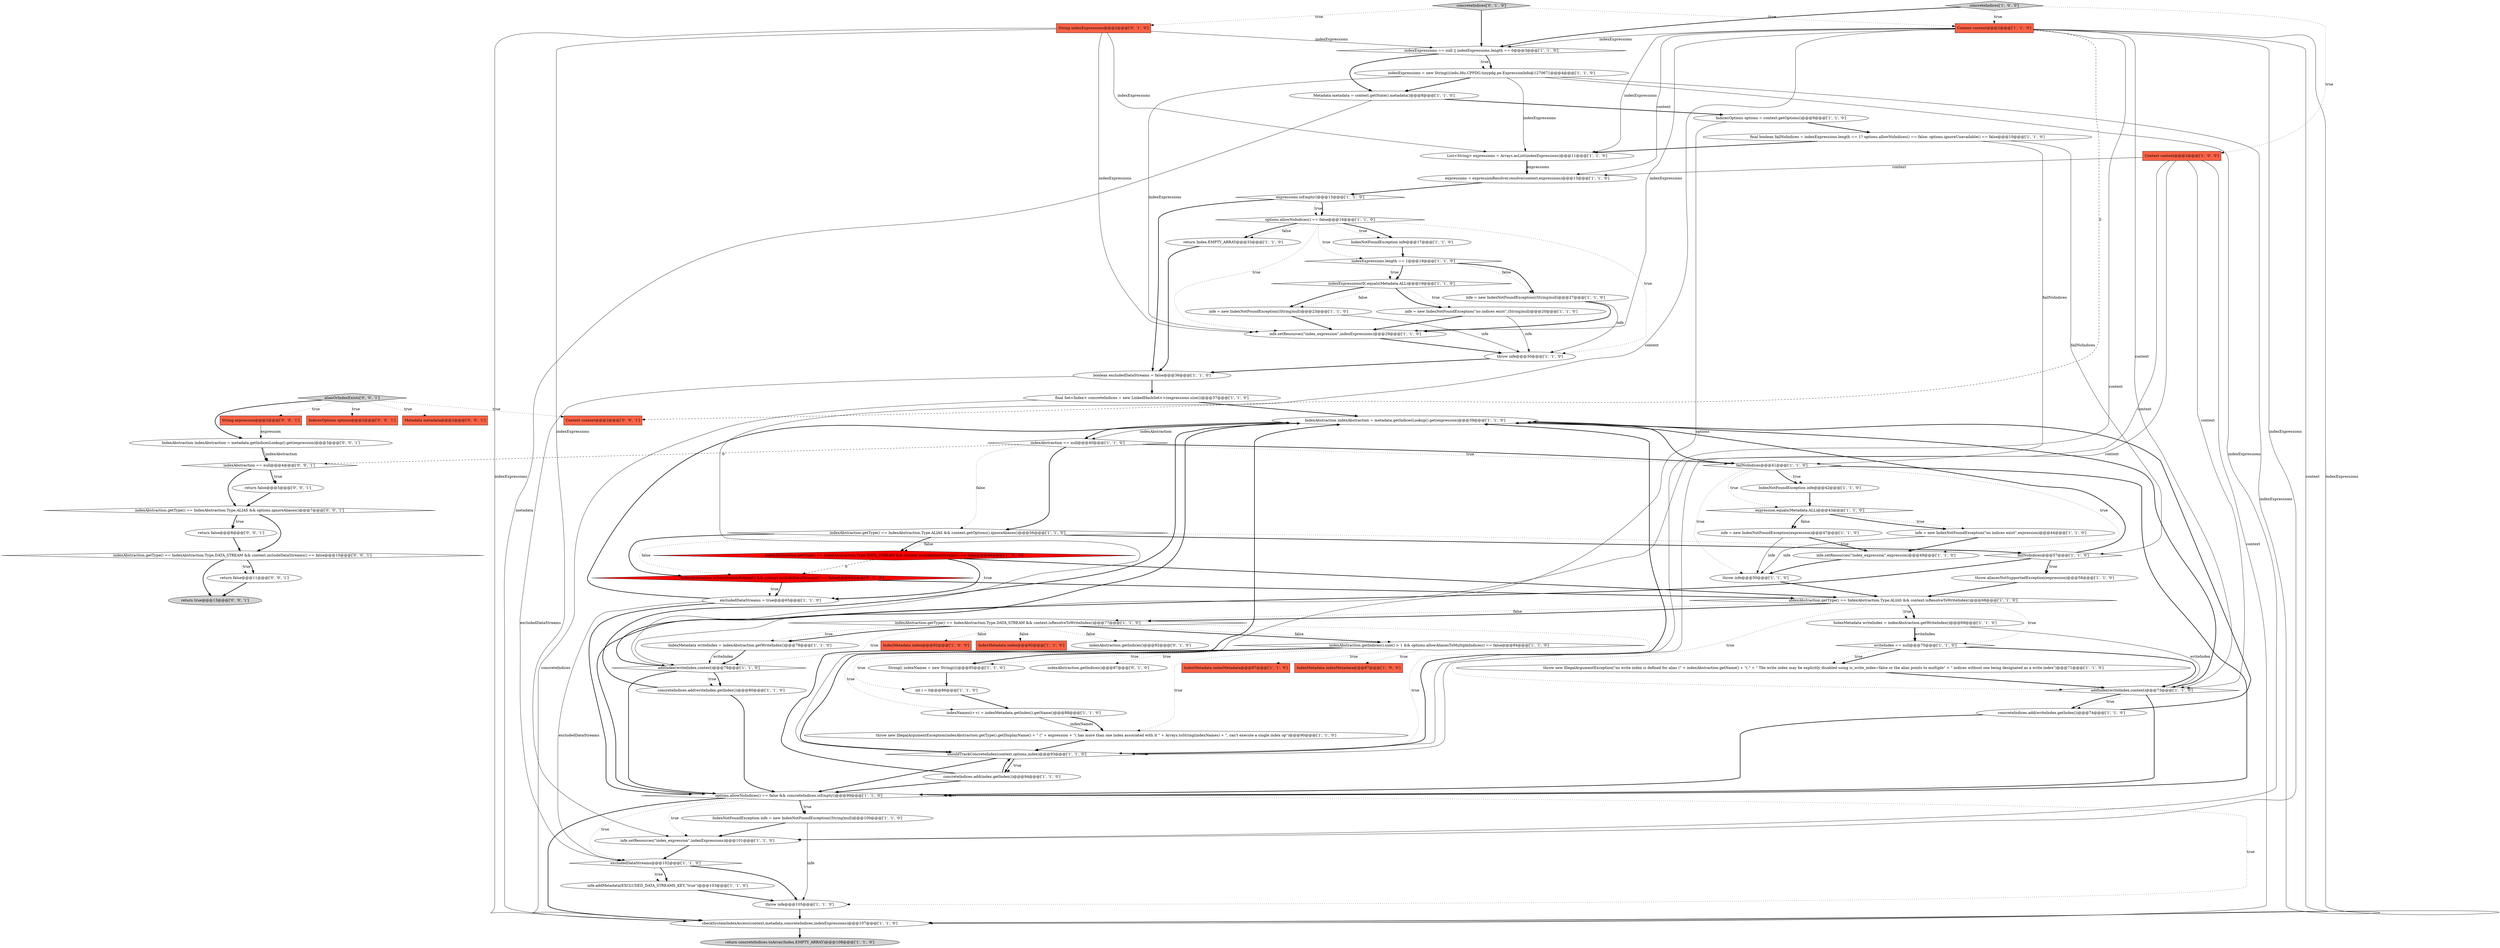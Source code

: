 digraph {
18 [style = filled, label = "indexExpressions(0(.equals(Metadata.ALL)@@@19@@@['1', '1', '0']", fillcolor = white, shape = diamond image = "AAA0AAABBB1BBB"];
30 [style = filled, label = "indexAbstraction.getType() == IndexAbstraction.Type.ALIAS && context.isResolveToWriteIndex()@@@68@@@['1', '1', '0']", fillcolor = white, shape = diamond image = "AAA0AAABBB1BBB"];
65 [style = filled, label = "addIndex(writeIndex,context)@@@73@@@['1', '1', '0']", fillcolor = white, shape = diamond image = "AAA0AAABBB1BBB"];
74 [style = filled, label = "indexAbstraction.getType() == IndexAbstraction.Type.ALIAS && options.ignoreAliases()@@@7@@@['0', '0', '1']", fillcolor = white, shape = diamond image = "AAA0AAABBB3BBB"];
63 [style = filled, label = "int i = 0@@@86@@@['1', '1', '0']", fillcolor = white, shape = ellipse image = "AAA0AAABBB1BBB"];
50 [style = filled, label = "addIndex(writeIndex,context)@@@79@@@['1', '1', '0']", fillcolor = white, shape = diamond image = "AAA0AAABBB1BBB"];
13 [style = filled, label = "IndexMetadata index@@@92@@@['1', '0', '0']", fillcolor = tomato, shape = box image = "AAA0AAABBB1BBB"];
28 [style = filled, label = "concreteIndices.add(writeIndex.getIndex())@@@74@@@['1', '1', '0']", fillcolor = white, shape = ellipse image = "AAA0AAABBB1BBB"];
45 [style = filled, label = "Context context@@@2@@@['1', '0', '0']", fillcolor = tomato, shape = box image = "AAA0AAABBB1BBB"];
52 [style = filled, label = "IndexAbstraction indexAbstraction = metadata.getIndicesLookup().get(expression)@@@39@@@['1', '1', '0']", fillcolor = white, shape = ellipse image = "AAA0AAABBB1BBB"];
0 [style = filled, label = "failNoIndices@@@57@@@['1', '1', '0']", fillcolor = white, shape = diamond image = "AAA0AAABBB1BBB"];
29 [style = filled, label = "indexNames(i++( = indexMetadata.getIndex().getName()@@@88@@@['1', '1', '0']", fillcolor = white, shape = ellipse image = "AAA0AAABBB1BBB"];
2 [style = filled, label = "IndexNotFoundException infe = new IndexNotFoundException((String)null)@@@100@@@['1', '1', '0']", fillcolor = white, shape = ellipse image = "AAA0AAABBB1BBB"];
64 [style = filled, label = "infe.setResources(\"index_expression\",indexExpressions)@@@29@@@['1', '1', '0']", fillcolor = white, shape = ellipse image = "AAA0AAABBB1BBB"];
32 [style = filled, label = "infe.setResources(\"index_expression\",indexExpressions)@@@101@@@['1', '1', '0']", fillcolor = white, shape = ellipse image = "AAA0AAABBB1BBB"];
38 [style = filled, label = "List<String> expressions = Arrays.asList(indexExpressions)@@@11@@@['1', '1', '0']", fillcolor = white, shape = ellipse image = "AAA0AAABBB1BBB"];
22 [style = filled, label = "indexAbstraction.getType() == IndexAbstraction.Type.DATA_STREAM && context.includeDataStreams() == false@@@64@@@['1', '0', '0']", fillcolor = red, shape = diamond image = "AAA1AAABBB1BBB"];
31 [style = filled, label = "IndexMetadata index@@@92@@@['1', '1', '0']", fillcolor = tomato, shape = box image = "AAA0AAABBB1BBB"];
35 [style = filled, label = "IndexMetadata writeIndex = indexAbstraction.getWriteIndex()@@@78@@@['1', '1', '0']", fillcolor = white, shape = ellipse image = "AAA0AAABBB1BBB"];
44 [style = filled, label = "expression.equals(Metadata.ALL)@@@43@@@['1', '1', '0']", fillcolor = white, shape = diamond image = "AAA0AAABBB1BBB"];
82 [style = filled, label = "return false@@@5@@@['0', '0', '1']", fillcolor = white, shape = ellipse image = "AAA0AAABBB3BBB"];
83 [style = filled, label = "Context context@@@2@@@['0', '0', '1']", fillcolor = tomato, shape = box image = "AAA0AAABBB3BBB"];
68 [style = filled, label = "concreteIndices['0', '1', '0']", fillcolor = lightgray, shape = diamond image = "AAA0AAABBB2BBB"];
53 [style = filled, label = "Metadata metadata = context.getState().metadata()@@@8@@@['1', '1', '0']", fillcolor = white, shape = ellipse image = "AAA0AAABBB1BBB"];
76 [style = filled, label = "indexAbstraction == null@@@4@@@['0', '0', '1']", fillcolor = white, shape = diamond image = "AAA0AAABBB3BBB"];
70 [style = filled, label = "indexAbstraction.getIndices()@@@92@@@['0', '1', '0']", fillcolor = white, shape = ellipse image = "AAA0AAABBB2BBB"];
24 [style = filled, label = "indexAbstraction == null@@@40@@@['1', '1', '0']", fillcolor = white, shape = diamond image = "AAA0AAABBB1BBB"];
21 [style = filled, label = "return Index.EMPTY_ARRAY@@@33@@@['1', '1', '0']", fillcolor = white, shape = ellipse image = "AAA0AAABBB1BBB"];
23 [style = filled, label = "writeIndex == null@@@70@@@['1', '1', '0']", fillcolor = white, shape = diamond image = "AAA0AAABBB1BBB"];
3 [style = filled, label = "expressions = expressionResolver.resolve(context,expressions)@@@13@@@['1', '1', '0']", fillcolor = white, shape = ellipse image = "AAA0AAABBB1BBB"];
48 [style = filled, label = "boolean excludedDataStreams = false@@@36@@@['1', '1', '0']", fillcolor = white, shape = ellipse image = "AAA0AAABBB1BBB"];
60 [style = filled, label = "expressions.isEmpty()@@@15@@@['1', '1', '0']", fillcolor = white, shape = diamond image = "AAA0AAABBB1BBB"];
71 [style = filled, label = "return false@@@8@@@['0', '0', '1']", fillcolor = white, shape = ellipse image = "AAA0AAABBB3BBB"];
67 [style = filled, label = "String indexExpressions@@@2@@@['0', '1', '0']", fillcolor = tomato, shape = box image = "AAA0AAABBB2BBB"];
73 [style = filled, label = "Metadata metadata@@@2@@@['0', '0', '1']", fillcolor = tomato, shape = box image = "AAA0AAABBB3BBB"];
56 [style = filled, label = "throw aliasesNotSupportedException(expression)@@@58@@@['1', '1', '0']", fillcolor = white, shape = ellipse image = "AAA0AAABBB1BBB"];
77 [style = filled, label = "indexAbstraction.getType() == IndexAbstraction.Type.DATA_STREAM && context.includeDataStreams() == false@@@10@@@['0', '0', '1']", fillcolor = white, shape = diamond image = "AAA0AAABBB3BBB"];
58 [style = filled, label = "indexAbstraction.getIndices().size() > 1 && options.allowAliasesToMultipleIndices() == false@@@84@@@['1', '1', '0']", fillcolor = white, shape = diamond image = "AAA0AAABBB1BBB"];
6 [style = filled, label = "throw new IllegalArgumentException(\"no write index is defined for alias (\" + indexAbstraction.getName() + \"(.\" + \" The write index may be explicitly disabled using is_write_index=false or the alias points to multiple\" + \" indices without one being designated as a write index\")@@@71@@@['1', '1', '0']", fillcolor = white, shape = ellipse image = "AAA0AAABBB1BBB"];
1 [style = filled, label = "IndexNotFoundException infe@@@42@@@['1', '1', '0']", fillcolor = white, shape = ellipse image = "AAA0AAABBB1BBB"];
5 [style = filled, label = "IndexMetadata writeIndex = indexAbstraction.getWriteIndex()@@@69@@@['1', '1', '0']", fillcolor = white, shape = ellipse image = "AAA0AAABBB1BBB"];
15 [style = filled, label = "IndexNotFoundException infe@@@17@@@['1', '1', '0']", fillcolor = white, shape = ellipse image = "AAA0AAABBB1BBB"];
61 [style = filled, label = "indexAbstraction.getType() == IndexAbstraction.Type.DATA_STREAM && context.isResolveToWriteIndex()@@@77@@@['1', '1', '0']", fillcolor = white, shape = diamond image = "AAA0AAABBB1BBB"];
62 [style = filled, label = "infe = new IndexNotFoundException(\"no indices exist\",expression)@@@44@@@['1', '1', '0']", fillcolor = white, shape = ellipse image = "AAA0AAABBB1BBB"];
69 [style = filled, label = "indexAbstraction.isDataStreamRelated() && context.includeDataStreams() == false@@@64@@@['0', '1', '0']", fillcolor = red, shape = diamond image = "AAA1AAABBB2BBB"];
7 [style = filled, label = "final Set<Index> concreteIndices = new LinkedHashSet<>(expressions.size())@@@37@@@['1', '1', '0']", fillcolor = white, shape = ellipse image = "AAA0AAABBB1BBB"];
27 [style = filled, label = "checkSystemIndexAccess(context,metadata,concreteIndices,indexExpressions)@@@107@@@['1', '1', '0']", fillcolor = white, shape = ellipse image = "AAA0AAABBB1BBB"];
49 [style = filled, label = "infe.setResources(\"index_expression\",expression)@@@49@@@['1', '1', '0']", fillcolor = white, shape = ellipse image = "AAA0AAABBB1BBB"];
41 [style = filled, label = "infe = new IndexNotFoundException(\"no indices exist\",(String)null)@@@20@@@['1', '1', '0']", fillcolor = white, shape = ellipse image = "AAA0AAABBB1BBB"];
57 [style = filled, label = "excludedDataStreams = true@@@65@@@['1', '1', '0']", fillcolor = white, shape = ellipse image = "AAA0AAABBB1BBB"];
9 [style = filled, label = "indexExpressions.length == 1@@@18@@@['1', '1', '0']", fillcolor = white, shape = diamond image = "AAA0AAABBB1BBB"];
55 [style = filled, label = "Context context@@@2@@@['1', '1', '0']", fillcolor = tomato, shape = box image = "AAA0AAABBB1BBB"];
75 [style = filled, label = "String expression@@@2@@@['0', '0', '1']", fillcolor = tomato, shape = box image = "AAA0AAABBB3BBB"];
40 [style = filled, label = "infe = new IndexNotFoundException((String)null)@@@23@@@['1', '1', '0']", fillcolor = white, shape = ellipse image = "AAA0AAABBB1BBB"];
54 [style = filled, label = "throw infe@@@50@@@['1', '1', '0']", fillcolor = white, shape = ellipse image = "AAA0AAABBB1BBB"];
81 [style = filled, label = "IndexAbstraction indexAbstraction = metadata.getIndicesLookup().get(expression)@@@3@@@['0', '0', '1']", fillcolor = white, shape = ellipse image = "AAA0AAABBB3BBB"];
34 [style = filled, label = "IndexMetadata indexMetadata@@@87@@@['1', '1', '0']", fillcolor = tomato, shape = box image = "AAA0AAABBB1BBB"];
26 [style = filled, label = "indexExpressions = new String((((edu.fdu.CPPDG.tinypdg.pe.ExpressionInfo@1270671@@@4@@@['1', '1', '0']", fillcolor = white, shape = ellipse image = "AAA0AAABBB1BBB"];
4 [style = filled, label = "concreteIndices.add(index.getIndex())@@@94@@@['1', '1', '0']", fillcolor = white, shape = ellipse image = "AAA0AAABBB1BBB"];
42 [style = filled, label = "indexExpressions == null || indexExpressions.length == 0@@@3@@@['1', '1', '0']", fillcolor = white, shape = diamond image = "AAA0AAABBB1BBB"];
51 [style = filled, label = "infe = new IndexNotFoundException((String)null)@@@27@@@['1', '1', '0']", fillcolor = white, shape = ellipse image = "AAA0AAABBB1BBB"];
17 [style = filled, label = "concreteIndices.add(writeIndex.getIndex())@@@80@@@['1', '1', '0']", fillcolor = white, shape = ellipse image = "AAA0AAABBB1BBB"];
20 [style = filled, label = "IndexMetadata indexMetadata@@@87@@@['1', '0', '0']", fillcolor = tomato, shape = box image = "AAA0AAABBB1BBB"];
12 [style = filled, label = "throw infe@@@30@@@['1', '1', '0']", fillcolor = white, shape = ellipse image = "AAA0AAABBB1BBB"];
36 [style = filled, label = "options.allowNoIndices() == false && concreteIndices.isEmpty()@@@99@@@['1', '1', '0']", fillcolor = white, shape = diamond image = "AAA0AAABBB1BBB"];
10 [style = filled, label = "concreteIndices['1', '0', '0']", fillcolor = lightgray, shape = diamond image = "AAA0AAABBB1BBB"];
14 [style = filled, label = "excludedDataStreams@@@102@@@['1', '1', '0']", fillcolor = white, shape = diamond image = "AAA0AAABBB1BBB"];
19 [style = filled, label = "return concreteIndices.toArray(Index.EMPTY_ARRAY)@@@108@@@['1', '1', '0']", fillcolor = lightgray, shape = ellipse image = "AAA0AAABBB1BBB"];
39 [style = filled, label = "String(( indexNames = new String((((@@@85@@@['1', '1', '0']", fillcolor = white, shape = ellipse image = "AAA0AAABBB1BBB"];
47 [style = filled, label = "final boolean failNoIndices = indexExpressions.length == 1? options.allowNoIndices() == false: options.ignoreUnavailable() == false@@@10@@@['1', '1', '0']", fillcolor = white, shape = ellipse image = "AAA0AAABBB1BBB"];
16 [style = filled, label = "failNoIndices@@@41@@@['1', '1', '0']", fillcolor = white, shape = diamond image = "AAA0AAABBB1BBB"];
72 [style = filled, label = "return false@@@11@@@['0', '0', '1']", fillcolor = white, shape = ellipse image = "AAA0AAABBB3BBB"];
37 [style = filled, label = "throw infe@@@105@@@['1', '1', '0']", fillcolor = white, shape = ellipse image = "AAA0AAABBB1BBB"];
43 [style = filled, label = "IndicesOptions options = context.getOptions()@@@9@@@['1', '1', '0']", fillcolor = white, shape = ellipse image = "AAA0AAABBB1BBB"];
59 [style = filled, label = "shouldTrackConcreteIndex(context,options,index)@@@93@@@['1', '1', '0']", fillcolor = white, shape = diamond image = "AAA0AAABBB1BBB"];
66 [style = filled, label = "indexAbstraction.getIndices()@@@87@@@['0', '1', '0']", fillcolor = white, shape = ellipse image = "AAA0AAABBB2BBB"];
8 [style = filled, label = "options.allowNoIndices() == false@@@16@@@['1', '1', '0']", fillcolor = white, shape = diamond image = "AAA0AAABBB1BBB"];
11 [style = filled, label = "infe = new IndexNotFoundException(expression)@@@47@@@['1', '1', '0']", fillcolor = white, shape = ellipse image = "AAA0AAABBB1BBB"];
79 [style = filled, label = "return true@@@13@@@['0', '0', '1']", fillcolor = lightgray, shape = ellipse image = "AAA0AAABBB3BBB"];
80 [style = filled, label = "IndicesOptions options@@@2@@@['0', '0', '1']", fillcolor = tomato, shape = box image = "AAA0AAABBB3BBB"];
33 [style = filled, label = "indexAbstraction.getType() == IndexAbstraction.Type.ALIAS && context.getOptions().ignoreAliases()@@@56@@@['1', '1', '0']", fillcolor = white, shape = diamond image = "AAA0AAABBB1BBB"];
46 [style = filled, label = "infe.addMetadata(EXCLUDED_DATA_STREAMS_KEY,\"true\")@@@103@@@['1', '1', '0']", fillcolor = white, shape = ellipse image = "AAA0AAABBB1BBB"];
25 [style = filled, label = "throw new IllegalArgumentException(indexAbstraction.getType().getDisplayName() + \" (\" + expression + \"( has more than one index associated with it \" + Arrays.toString(indexNames) + \", can't execute a single index op\")@@@90@@@['1', '1', '0']", fillcolor = white, shape = ellipse image = "AAA0AAABBB1BBB"];
78 [style = filled, label = "aliasOrIndexExists['0', '0', '1']", fillcolor = lightgray, shape = diamond image = "AAA0AAABBB3BBB"];
30->5 [style = dotted, label="true"];
60->8 [style = dotted, label="true"];
59->4 [style = dotted, label="true"];
16->52 [style = bold, label=""];
56->30 [style = bold, label=""];
37->27 [style = bold, label=""];
55->65 [style = solid, label="context"];
21->48 [style = bold, label=""];
58->63 [style = dotted, label="true"];
7->52 [style = bold, label=""];
78->73 [style = dotted, label="true"];
9->51 [style = dotted, label="false"];
22->30 [style = bold, label=""];
25->59 [style = bold, label=""];
69->30 [style = bold, label=""];
77->72 [style = dotted, label="true"];
55->32 [style = solid, label="indexExpressions"];
58->34 [style = dotted, label="true"];
52->24 [style = bold, label=""];
58->25 [style = dotted, label="true"];
33->0 [style = bold, label=""];
0->52 [style = bold, label=""];
17->36 [style = bold, label=""];
78->80 [style = dotted, label="true"];
4->59 [style = bold, label=""];
82->74 [style = bold, label=""];
28->52 [style = bold, label=""];
35->50 [style = bold, label=""];
67->42 [style = solid, label="indexExpressions"];
24->33 [style = dotted, label="false"];
55->42 [style = solid, label="indexExpressions"];
41->12 [style = solid, label="infe"];
36->2 [style = bold, label=""];
41->64 [style = bold, label=""];
22->57 [style = bold, label=""];
14->46 [style = bold, label=""];
61->35 [style = dotted, label="true"];
74->71 [style = dotted, label="true"];
62->49 [style = bold, label=""];
76->82 [style = dotted, label="true"];
58->59 [style = bold, label=""];
51->12 [style = solid, label="infe"];
8->21 [style = dotted, label="false"];
4->36 [style = bold, label=""];
2->32 [style = bold, label=""];
27->19 [style = bold, label=""];
61->13 [style = dotted, label="false"];
36->14 [style = dotted, label="true"];
14->37 [style = bold, label=""];
65->28 [style = dotted, label="true"];
47->16 [style = solid, label="failNoIndices"];
0->56 [style = dotted, label="true"];
42->26 [style = dotted, label="true"];
9->51 [style = bold, label=""];
28->36 [style = bold, label=""];
1->44 [style = bold, label=""];
64->12 [style = bold, label=""];
5->23 [style = bold, label=""];
23->65 [style = bold, label=""];
35->50 [style = solid, label="writeIndex"];
44->62 [style = dotted, label="true"];
45->50 [style = solid, label="context"];
16->44 [style = dotted, label="true"];
36->2 [style = dotted, label="true"];
5->65 [style = solid, label="writeIndex"];
10->55 [style = dotted, label="true"];
59->4 [style = bold, label=""];
12->48 [style = bold, label=""];
48->14 [style = solid, label="excludedDataStreams"];
46->37 [style = bold, label=""];
29->25 [style = solid, label="indexNames"];
60->48 [style = bold, label=""];
0->36 [style = bold, label=""];
58->39 [style = bold, label=""];
55->64 [style = solid, label="indexExpressions"];
57->14 [style = solid, label="excludedDataStreams"];
78->83 [style = dotted, label="true"];
43->47 [style = bold, label=""];
55->27 [style = solid, label="context"];
8->12 [style = dotted, label="true"];
68->67 [style = dotted, label="true"];
16->1 [style = dotted, label="true"];
8->64 [style = dotted, label="true"];
75->81 [style = solid, label="expression"];
22->69 [style = dashed, label="0"];
15->9 [style = bold, label=""];
62->54 [style = solid, label="infe"];
30->23 [style = dotted, label="true"];
74->77 [style = bold, label=""];
68->55 [style = dotted, label="true"];
18->41 [style = dotted, label="true"];
16->49 [style = dotted, label="true"];
30->61 [style = dotted, label="false"];
78->75 [style = dotted, label="true"];
18->41 [style = bold, label=""];
44->11 [style = dotted, label="false"];
63->29 [style = bold, label=""];
76->82 [style = bold, label=""];
53->43 [style = bold, label=""];
67->32 [style = solid, label="indexExpressions"];
49->54 [style = bold, label=""];
45->3 [style = solid, label="context"];
33->0 [style = dotted, label="true"];
17->52 [style = bold, label=""];
33->22 [style = dotted, label="false"];
16->36 [style = bold, label=""];
55->59 [style = solid, label="context"];
55->83 [style = dashed, label="0"];
8->15 [style = bold, label=""];
44->62 [style = bold, label=""];
40->12 [style = solid, label="infe"];
26->53 [style = bold, label=""];
55->38 [style = solid, label="indexExpressions"];
18->40 [style = bold, label=""];
50->17 [style = bold, label=""];
8->15 [style = dotted, label="true"];
32->14 [style = bold, label=""];
2->37 [style = solid, label="infe"];
61->59 [style = dotted, label="true"];
36->32 [style = dotted, label="true"];
10->45 [style = dotted, label="true"];
58->39 [style = dotted, label="true"];
60->8 [style = bold, label=""];
58->66 [style = dotted, label="true"];
24->16 [style = dotted, label="true"];
36->37 [style = dotted, label="true"];
38->3 [style = bold, label=""];
6->65 [style = bold, label=""];
76->74 [style = bold, label=""];
24->33 [style = bold, label=""];
69->57 [style = dotted, label="true"];
67->38 [style = solid, label="indexExpressions"];
9->18 [style = bold, label=""];
65->28 [style = bold, label=""];
65->52 [style = bold, label=""];
16->1 [style = bold, label=""];
30->5 [style = bold, label=""];
45->65 [style = solid, label="context"];
51->64 [style = bold, label=""];
26->32 [style = solid, label="indexExpressions"];
23->6 [style = bold, label=""];
55->50 [style = solid, label="context"];
26->64 [style = solid, label="indexExpressions"];
33->69 [style = bold, label=""];
48->7 [style = bold, label=""];
53->27 [style = solid, label="metadata"];
8->9 [style = dotted, label="true"];
30->65 [style = dotted, label="true"];
55->27 [style = solid, label="indexExpressions"];
26->38 [style = solid, label="indexExpressions"];
11->49 [style = bold, label=""];
33->22 [style = bold, label=""];
58->29 [style = dotted, label="true"];
58->20 [style = dotted, label="true"];
78->81 [style = bold, label=""];
39->63 [style = bold, label=""];
61->35 [style = bold, label=""];
11->54 [style = solid, label="infe"];
42->26 [style = bold, label=""];
67->27 [style = solid, label="indexExpressions"];
26->27 [style = solid, label="indexExpressions"];
81->76 [style = solid, label="indexAbstraction"];
52->24 [style = solid, label="indexAbstraction"];
22->57 [style = dotted, label="true"];
16->54 [style = dotted, label="true"];
61->70 [style = dotted, label="false"];
30->61 [style = bold, label=""];
23->6 [style = dotted, label="true"];
74->71 [style = bold, label=""];
38->3 [style = solid, label="expressions"];
59->52 [style = bold, label=""];
69->57 [style = bold, label=""];
40->64 [style = bold, label=""];
29->25 [style = bold, label=""];
54->30 [style = bold, label=""];
61->58 [style = bold, label=""];
77->72 [style = bold, label=""];
47->38 [style = bold, label=""];
50->52 [style = bold, label=""];
50->17 [style = dotted, label="true"];
77->79 [style = bold, label=""];
45->27 [style = solid, label="context"];
57->52 [style = bold, label=""];
65->36 [style = bold, label=""];
24->16 [style = bold, label=""];
67->64 [style = solid, label="indexExpressions"];
7->27 [style = solid, label="concreteIndices"];
61->31 [style = dotted, label="false"];
68->42 [style = bold, label=""];
4->52 [style = bold, label=""];
14->46 [style = dotted, label="true"];
36->27 [style = bold, label=""];
71->77 [style = bold, label=""];
10->42 [style = bold, label=""];
24->76 [style = dashed, label="0"];
0->56 [style = bold, label=""];
50->36 [style = bold, label=""];
47->0 [style = solid, label="failNoIndices"];
81->76 [style = bold, label=""];
61->58 [style = dotted, label="false"];
57->36 [style = bold, label=""];
5->23 [style = solid, label="writeIndex"];
18->40 [style = dotted, label="false"];
55->3 [style = solid, label="context"];
8->21 [style = bold, label=""];
9->18 [style = dotted, label="true"];
44->11 [style = bold, label=""];
59->36 [style = bold, label=""];
72->79 [style = bold, label=""];
33->69 [style = dotted, label="false"];
43->59 [style = solid, label="options"];
42->53 [style = bold, label=""];
61->50 [style = dotted, label="true"];
45->59 [style = solid, label="context"];
3->60 [style = bold, label=""];
}
